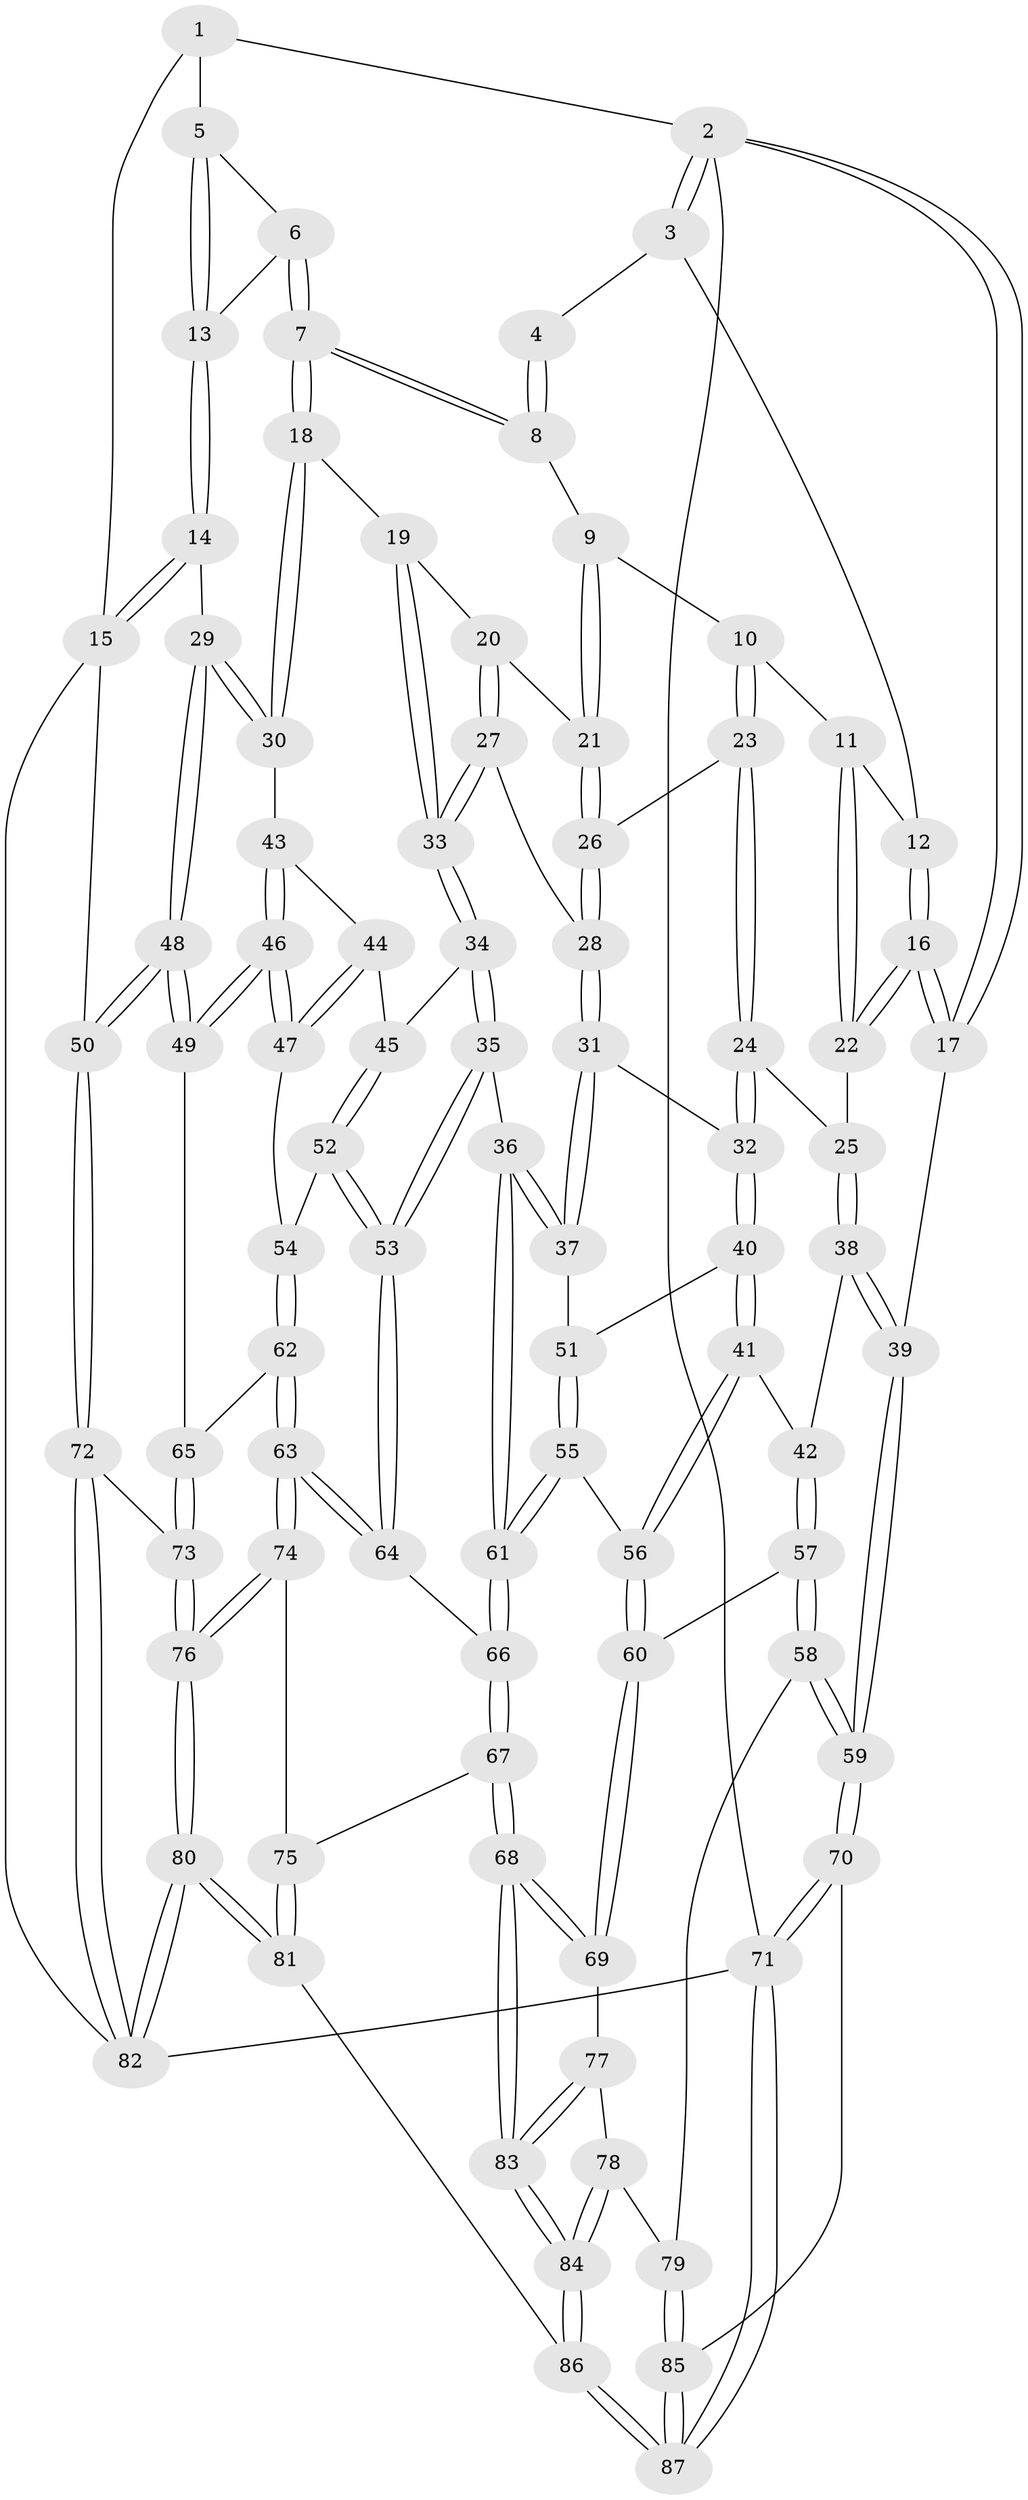 // Generated by graph-tools (version 1.1) at 2025/03/03/09/25 03:03:14]
// undirected, 87 vertices, 214 edges
graph export_dot {
graph [start="1"]
  node [color=gray90,style=filled];
  1 [pos="+0.7687107909493276+0"];
  2 [pos="+0+0"];
  3 [pos="+0.2624810143468498+0"];
  4 [pos="+0.6511653534230795+0"];
  5 [pos="+0.7883639063536634+0.03465273291765786"];
  6 [pos="+0.711808186031332+0.21422218359615794"];
  7 [pos="+0.7049870144368463+0.2192373455330707"];
  8 [pos="+0.576541234530535+0.1301118667302217"];
  9 [pos="+0.5405098183602831+0.13641237308539125"];
  10 [pos="+0.30796465391397976+0.0770959292093712"];
  11 [pos="+0.3058713663117796+0.07472285647151032"];
  12 [pos="+0.2777897398915924+0.017452601840071805"];
  13 [pos="+1+0.1786183111406315"];
  14 [pos="+1+0.18380896219057105"];
  15 [pos="+1+0.15619432027313865"];
  16 [pos="+0+0.2624160880179845"];
  17 [pos="+0+0.26363494360300105"];
  18 [pos="+0.700241279445008+0.3153477056820405"];
  19 [pos="+0.5904928661726159+0.33515410066508544"];
  20 [pos="+0.4934374325513097+0.3023501403705149"];
  21 [pos="+0.4809038847316488+0.28097464786503784"];
  22 [pos="+0.09418572856695183+0.32792358051515896"];
  23 [pos="+0.33711367660280994+0.2641715620218213"];
  24 [pos="+0.23563213110610895+0.34373275502732226"];
  25 [pos="+0.0995568199018367+0.33193277922938097"];
  26 [pos="+0.3403778266938263+0.26702115831707957"];
  27 [pos="+0.4593104539115629+0.3788476494874885"];
  28 [pos="+0.3880385898084091+0.38695593731409134"];
  29 [pos="+0.8326960822705173+0.38840190162212096"];
  30 [pos="+0.7020984746836563+0.31930124047432"];
  31 [pos="+0.3731530642903365+0.4237116926801525"];
  32 [pos="+0.26814859798996743+0.419810306384326"];
  33 [pos="+0.5100386470572106+0.42507953635129675"];
  34 [pos="+0.5128528227887267+0.446679578117133"];
  35 [pos="+0.4307190098628105+0.5382565885621333"];
  36 [pos="+0.4243777562994696+0.5378293834607588"];
  37 [pos="+0.39230172504152205+0.5055234647478243"];
  38 [pos="+0.15284143644391815+0.4984863707941254"];
  39 [pos="+0+0.4999528484034571"];
  40 [pos="+0.235942592113944+0.49991954728091553"];
  41 [pos="+0.22438517826828966+0.508942380130544"];
  42 [pos="+0.1544979079847445+0.5006998472697444"];
  43 [pos="+0.6989181440612089+0.330157787903721"];
  44 [pos="+0.6433092410394667+0.4049669416900469"];
  45 [pos="+0.5771357166660177+0.47288785579017617"];
  46 [pos="+0.7093811942274921+0.5390887855516883"];
  47 [pos="+0.6432958257470932+0.5355183667960065"];
  48 [pos="+0.951545593625124+0.6343824074081043"];
  49 [pos="+0.8281419385587618+0.6474385689108137"];
  50 [pos="+1+0.6678132412407766"];
  51 [pos="+0.3500293329282669+0.5094957289764089"];
  52 [pos="+0.5979326660191742+0.5360680357895327"];
  53 [pos="+0.4817339042137825+0.575890543777844"];
  54 [pos="+0.6042205285213299+0.5397519897663106"];
  55 [pos="+0.2641611148220642+0.6069586061413"];
  56 [pos="+0.25823804334059436+0.6039447569289662"];
  57 [pos="+0.04671886651910687+0.7232371521046471"];
  58 [pos="+0.024491915103349905+0.7287460687152659"];
  59 [pos="+0+0.7252363230848382"];
  60 [pos="+0.05601317481273314+0.7242736043751038"];
  61 [pos="+0.3358565215409974+0.6580246415072845"];
  62 [pos="+0.6073743893058249+0.7471290993386884"];
  63 [pos="+0.5917133770204716+0.7594755401700164"];
  64 [pos="+0.49537803467976793+0.6120418708073181"];
  65 [pos="+0.7984287501261044+0.6662367009164695"];
  66 [pos="+0.3477773661680455+0.7396437244855643"];
  67 [pos="+0.3500085982074169+0.8250536597081444"];
  68 [pos="+0.338874172494886+0.8336268795829803"];
  69 [pos="+0.31322634720576625+0.8264298312699511"];
  70 [pos="+0+0.9284792144706155"];
  71 [pos="+0+1"];
  72 [pos="+1+0.7677710117268672"];
  73 [pos="+0.756066891912278+0.9161917547766766"];
  74 [pos="+0.582214255501343+0.7770773257971973"];
  75 [pos="+0.44339203064863447+0.8207034712275096"];
  76 [pos="+0.690872704720498+0.9705151526384376"];
  77 [pos="+0.11911319778616765+0.9234185456646758"];
  78 [pos="+0.11845343001818685+0.9236678193639263"];
  79 [pos="+0.11356413513441221+0.9230572895551583"];
  80 [pos="+0.6865588924335371+1"];
  81 [pos="+0.6284146753021621+1"];
  82 [pos="+1+1"];
  83 [pos="+0.3229340078127459+0.9219096335512041"];
  84 [pos="+0.3051020260491945+1"];
  85 [pos="+0.09938513144995445+0.953709889717383"];
  86 [pos="+0.3036083251090511+1"];
  87 [pos="+0.11782522703155629+1"];
  1 -- 2;
  1 -- 5;
  1 -- 15;
  2 -- 3;
  2 -- 3;
  2 -- 17;
  2 -- 17;
  2 -- 71;
  3 -- 4;
  3 -- 12;
  4 -- 8;
  4 -- 8;
  5 -- 6;
  5 -- 13;
  5 -- 13;
  6 -- 7;
  6 -- 7;
  6 -- 13;
  7 -- 8;
  7 -- 8;
  7 -- 18;
  7 -- 18;
  8 -- 9;
  9 -- 10;
  9 -- 21;
  9 -- 21;
  10 -- 11;
  10 -- 23;
  10 -- 23;
  11 -- 12;
  11 -- 22;
  11 -- 22;
  12 -- 16;
  12 -- 16;
  13 -- 14;
  13 -- 14;
  14 -- 15;
  14 -- 15;
  14 -- 29;
  15 -- 50;
  15 -- 82;
  16 -- 17;
  16 -- 17;
  16 -- 22;
  16 -- 22;
  17 -- 39;
  18 -- 19;
  18 -- 30;
  18 -- 30;
  19 -- 20;
  19 -- 33;
  19 -- 33;
  20 -- 21;
  20 -- 27;
  20 -- 27;
  21 -- 26;
  21 -- 26;
  22 -- 25;
  23 -- 24;
  23 -- 24;
  23 -- 26;
  24 -- 25;
  24 -- 32;
  24 -- 32;
  25 -- 38;
  25 -- 38;
  26 -- 28;
  26 -- 28;
  27 -- 28;
  27 -- 33;
  27 -- 33;
  28 -- 31;
  28 -- 31;
  29 -- 30;
  29 -- 30;
  29 -- 48;
  29 -- 48;
  30 -- 43;
  31 -- 32;
  31 -- 37;
  31 -- 37;
  32 -- 40;
  32 -- 40;
  33 -- 34;
  33 -- 34;
  34 -- 35;
  34 -- 35;
  34 -- 45;
  35 -- 36;
  35 -- 53;
  35 -- 53;
  36 -- 37;
  36 -- 37;
  36 -- 61;
  36 -- 61;
  37 -- 51;
  38 -- 39;
  38 -- 39;
  38 -- 42;
  39 -- 59;
  39 -- 59;
  40 -- 41;
  40 -- 41;
  40 -- 51;
  41 -- 42;
  41 -- 56;
  41 -- 56;
  42 -- 57;
  42 -- 57;
  43 -- 44;
  43 -- 46;
  43 -- 46;
  44 -- 45;
  44 -- 47;
  44 -- 47;
  45 -- 52;
  45 -- 52;
  46 -- 47;
  46 -- 47;
  46 -- 49;
  46 -- 49;
  47 -- 54;
  48 -- 49;
  48 -- 49;
  48 -- 50;
  48 -- 50;
  49 -- 65;
  50 -- 72;
  50 -- 72;
  51 -- 55;
  51 -- 55;
  52 -- 53;
  52 -- 53;
  52 -- 54;
  53 -- 64;
  53 -- 64;
  54 -- 62;
  54 -- 62;
  55 -- 56;
  55 -- 61;
  55 -- 61;
  56 -- 60;
  56 -- 60;
  57 -- 58;
  57 -- 58;
  57 -- 60;
  58 -- 59;
  58 -- 59;
  58 -- 79;
  59 -- 70;
  59 -- 70;
  60 -- 69;
  60 -- 69;
  61 -- 66;
  61 -- 66;
  62 -- 63;
  62 -- 63;
  62 -- 65;
  63 -- 64;
  63 -- 64;
  63 -- 74;
  63 -- 74;
  64 -- 66;
  65 -- 73;
  65 -- 73;
  66 -- 67;
  66 -- 67;
  67 -- 68;
  67 -- 68;
  67 -- 75;
  68 -- 69;
  68 -- 69;
  68 -- 83;
  68 -- 83;
  69 -- 77;
  70 -- 71;
  70 -- 71;
  70 -- 85;
  71 -- 87;
  71 -- 87;
  71 -- 82;
  72 -- 73;
  72 -- 82;
  72 -- 82;
  73 -- 76;
  73 -- 76;
  74 -- 75;
  74 -- 76;
  74 -- 76;
  75 -- 81;
  75 -- 81;
  76 -- 80;
  76 -- 80;
  77 -- 78;
  77 -- 83;
  77 -- 83;
  78 -- 79;
  78 -- 84;
  78 -- 84;
  79 -- 85;
  79 -- 85;
  80 -- 81;
  80 -- 81;
  80 -- 82;
  80 -- 82;
  81 -- 86;
  83 -- 84;
  83 -- 84;
  84 -- 86;
  84 -- 86;
  85 -- 87;
  85 -- 87;
  86 -- 87;
  86 -- 87;
}
